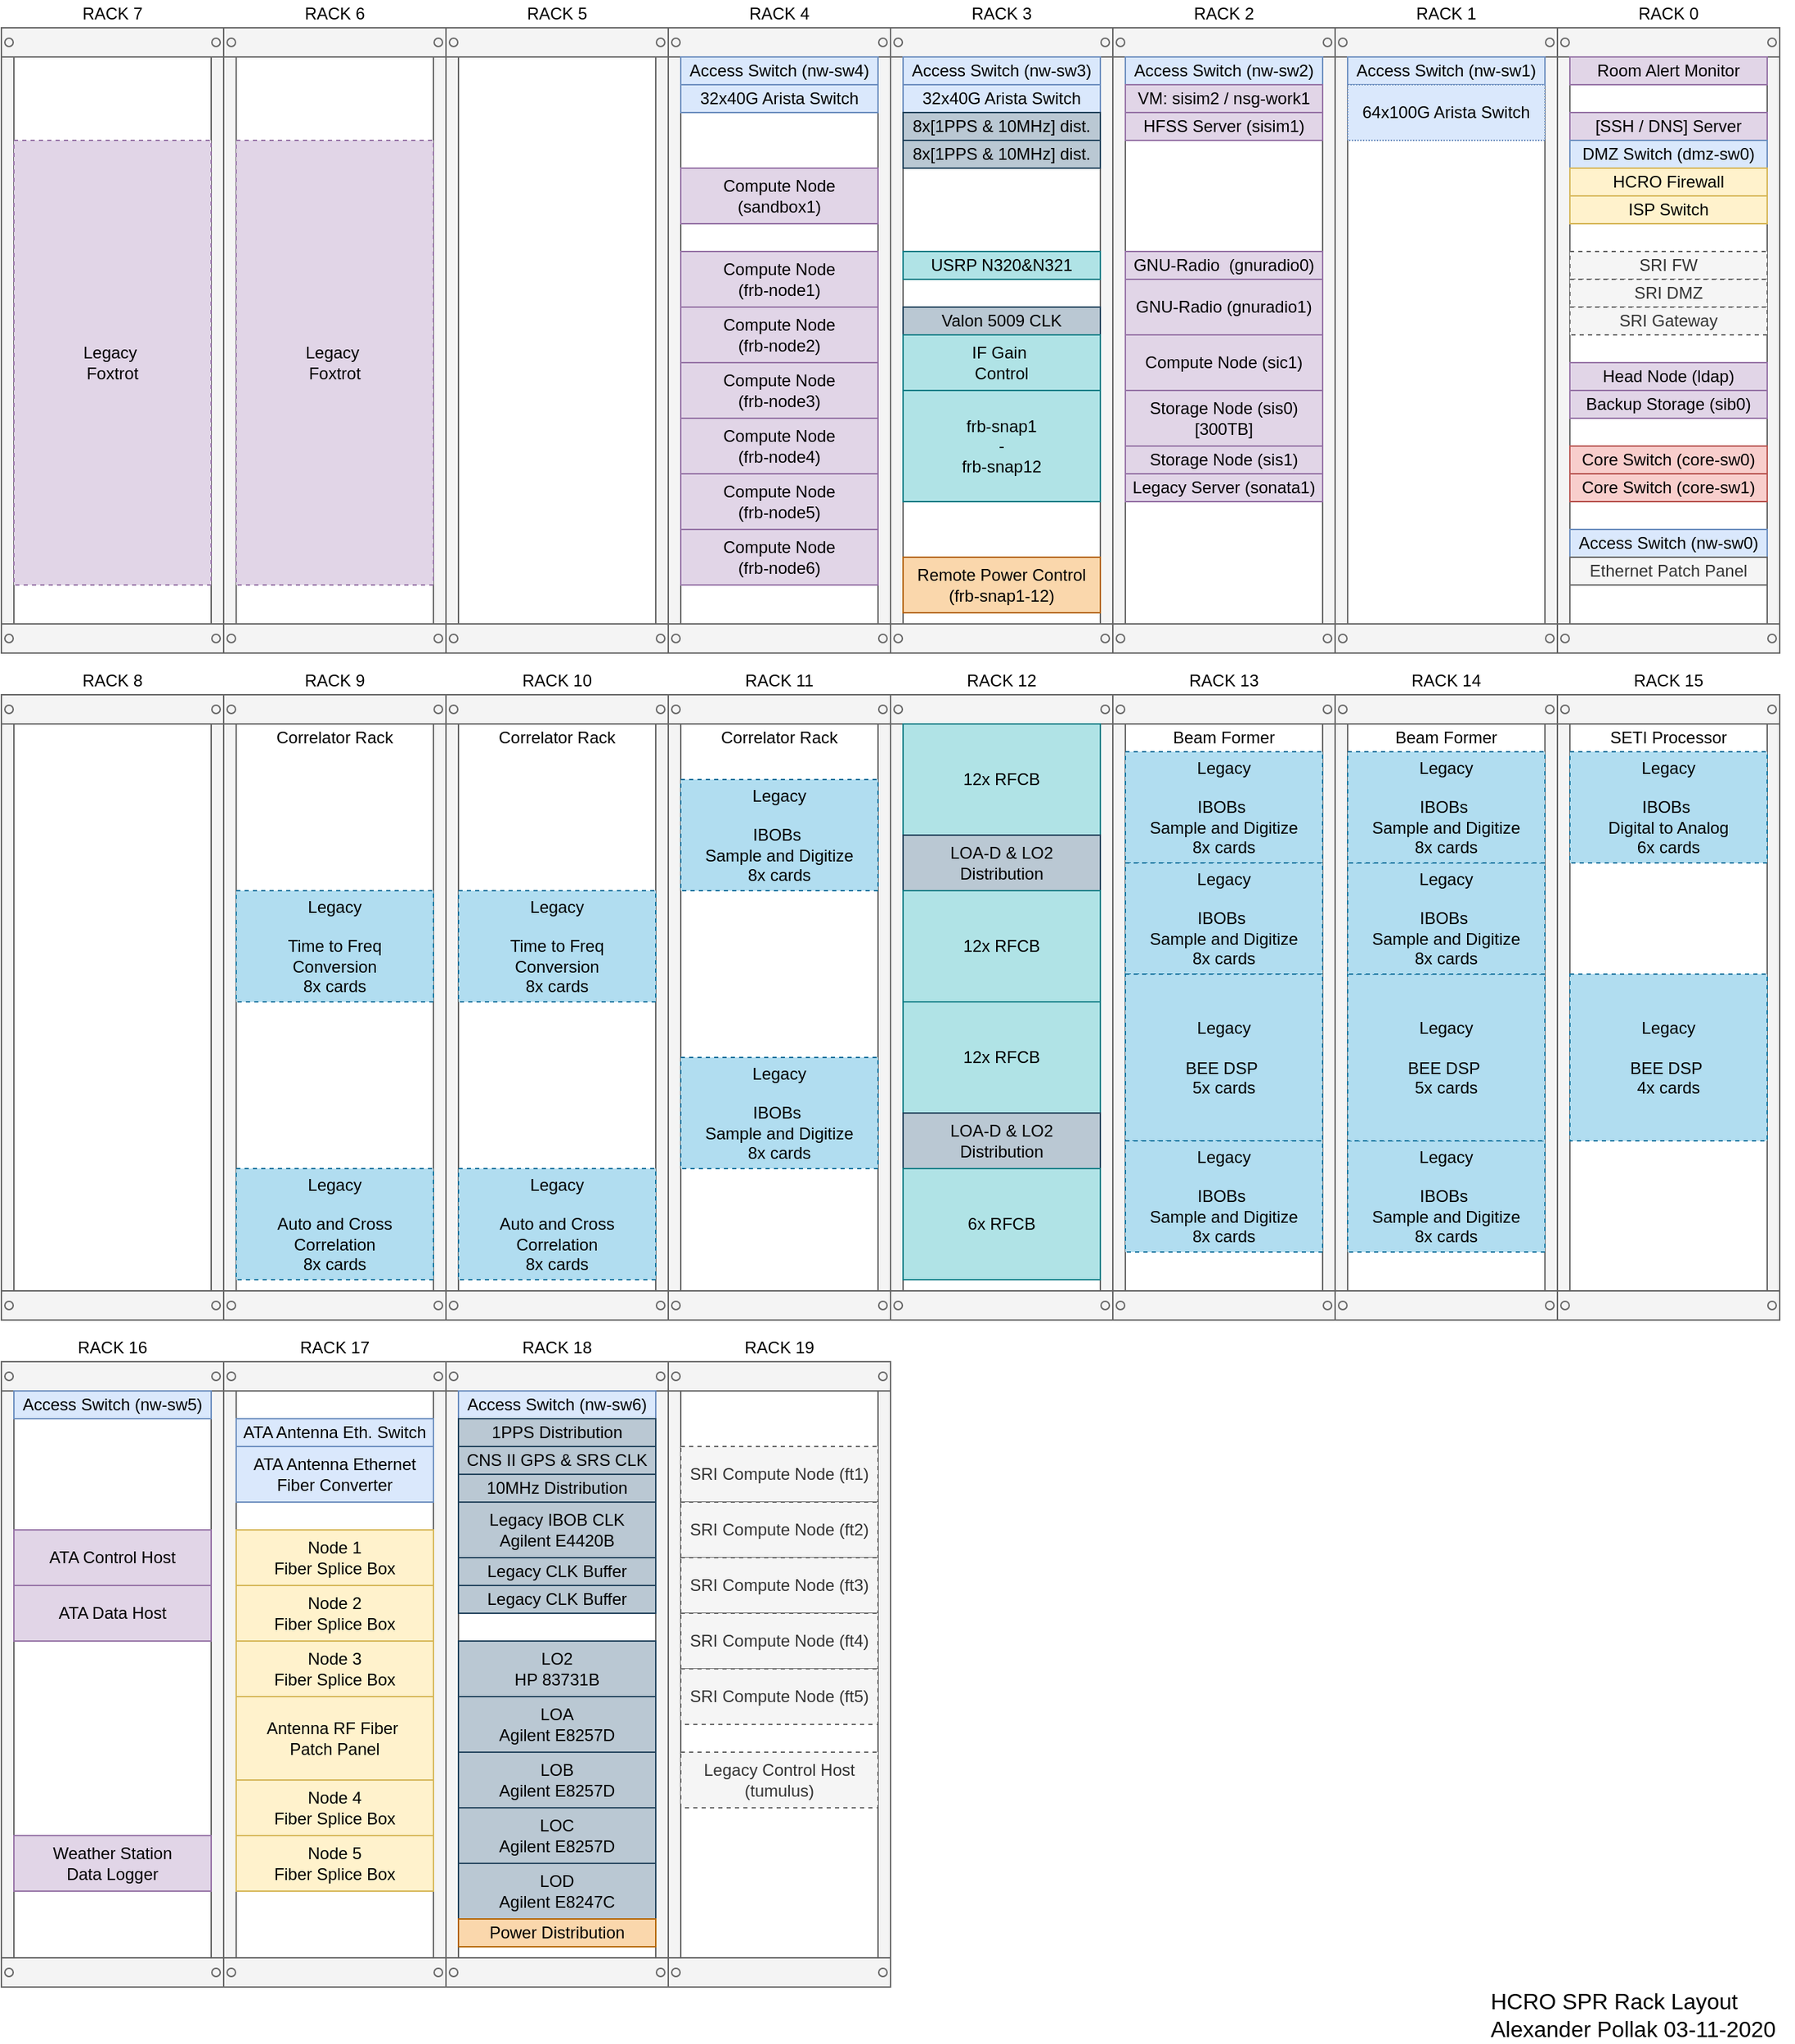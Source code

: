 <mxfile version="13.7.9" type="device"><diagram id="acVlcwg54Op8fTkylgdc" name="Page-1"><mxGraphModel dx="1106" dy="900" grid="1" gridSize="10" guides="1" tooltips="1" connect="1" arrows="1" fold="1" page="1" pageScale="1" pageWidth="1300" pageHeight="1500" math="0" shadow="0"><root><mxCell id="0"/><mxCell id="1" parent="0"/><mxCell id="pl-7MKPq9duxqX2L7ix8-49" value="" style="strokeColor=#666666;html=1;verticalLabelPosition=bottom;labelBackgroundColor=#ffffff;verticalAlign=top;outlineConnect=0;shadow=0;dashed=0;shape=mxgraph.rackGeneral.container;fillColor2=#f4f4f4;container=1;collapsible=0;childLayout=rack;allowGaps=1;marginLeft=9;marginRight=9;marginTop=21;marginBottom=22;textColor=#666666;numDisp=off;align=left;" parent="1" vertex="1"><mxGeometry y="40" width="160" height="450" as="geometry"/></mxCell><mxCell id="Iebf_8mehRevrUUTyz5r-137" value="Legacy&amp;nbsp;&lt;br&gt;Foxtrot" style="rounded=0;whiteSpace=wrap;html=1;fillColor=#e1d5e7;strokeColor=#9673a6;dashed=1;" parent="pl-7MKPq9duxqX2L7ix8-49" vertex="1"><mxGeometry x="9" y="81" width="142" height="320" as="geometry"/></mxCell><mxCell id="pl-7MKPq9duxqX2L7ix8-50" value="" style="strokeColor=#666666;html=1;verticalLabelPosition=bottom;labelBackgroundColor=#ffffff;verticalAlign=top;outlineConnect=0;shadow=0;dashed=0;shape=mxgraph.rackGeneral.container;fillColor2=#f4f4f4;container=1;collapsible=0;childLayout=rack;allowGaps=1;marginLeft=9;marginRight=9;marginTop=21;marginBottom=22;textColor=#666666;numDisp=off;align=left;" parent="1" vertex="1"><mxGeometry x="160" y="40" width="160" height="450" as="geometry"/></mxCell><mxCell id="pl-7MKPq9duxqX2L7ix8-70" value="Legacy&amp;nbsp;&lt;br&gt;Foxtrot" style="rounded=0;whiteSpace=wrap;html=1;fillColor=#e1d5e7;strokeColor=#9673a6;dashed=1;" parent="pl-7MKPq9duxqX2L7ix8-50" vertex="1"><mxGeometry x="9" y="81" width="142" height="320" as="geometry"/></mxCell><mxCell id="pl-7MKPq9duxqX2L7ix8-51" value="" style="strokeColor=#666666;html=1;verticalLabelPosition=bottom;labelBackgroundColor=#ffffff;verticalAlign=top;outlineConnect=0;shadow=0;dashed=0;shape=mxgraph.rackGeneral.container;fillColor2=#f4f4f4;container=1;collapsible=0;childLayout=rack;allowGaps=1;marginLeft=9;marginRight=9;marginTop=21;marginBottom=22;textColor=#666666;numDisp=off;align=left;" parent="1" vertex="1"><mxGeometry x="320" y="40" width="160" height="450" as="geometry"/></mxCell><mxCell id="pl-7MKPq9duxqX2L7ix8-52" value="" style="strokeColor=#666666;html=1;verticalLabelPosition=bottom;labelBackgroundColor=#ffffff;verticalAlign=top;outlineConnect=0;shadow=0;dashed=0;shape=mxgraph.rackGeneral.container;fillColor2=#f4f4f4;container=1;collapsible=0;childLayout=rack;allowGaps=1;marginLeft=9;marginRight=9;marginTop=21;marginBottom=22;textColor=#666666;numDisp=off;align=left;" parent="1" vertex="1"><mxGeometry x="480" y="40" width="160" height="450" as="geometry"/></mxCell><mxCell id="Iebf_8mehRevrUUTyz5r-128" value="Access Switch (nw-sw4)" style="rounded=0;whiteSpace=wrap;html=1;fillColor=#dae8fc;strokeColor=#6c8ebf;" parent="pl-7MKPq9duxqX2L7ix8-52" vertex="1"><mxGeometry x="9" y="21" width="142" height="20" as="geometry"/></mxCell><mxCell id="Iebf_8mehRevrUUTyz5r-132" value="32x40G Arista Switch" style="rounded=0;whiteSpace=wrap;html=1;fillColor=#dae8fc;strokeColor=#6c8ebf;" parent="pl-7MKPq9duxqX2L7ix8-52" vertex="1"><mxGeometry x="9" y="41" width="142" height="20" as="geometry"/></mxCell><mxCell id="pl-7MKPq9duxqX2L7ix8-56" value="Compute Node (sandbox1)" style="rounded=0;whiteSpace=wrap;html=1;fillColor=#e1d5e7;strokeColor=#9673a6;" parent="pl-7MKPq9duxqX2L7ix8-52" vertex="1"><mxGeometry x="9" y="101" width="142" height="40" as="geometry"/></mxCell><mxCell id="pl-7MKPq9duxqX2L7ix8-57" value="Compute Node&lt;br&gt;(frb-node1)" style="rounded=0;whiteSpace=wrap;html=1;fillColor=#e1d5e7;strokeColor=#9673a6;" parent="pl-7MKPq9duxqX2L7ix8-52" vertex="1"><mxGeometry x="9" y="161" width="142" height="40" as="geometry"/></mxCell><mxCell id="pl-7MKPq9duxqX2L7ix8-58" value="Compute Node&lt;br&gt;(frb-node2)" style="rounded=0;whiteSpace=wrap;html=1;fillColor=#e1d5e7;strokeColor=#9673a6;" parent="pl-7MKPq9duxqX2L7ix8-52" vertex="1"><mxGeometry x="9" y="201" width="142" height="40" as="geometry"/></mxCell><mxCell id="pl-7MKPq9duxqX2L7ix8-59" value="Compute Node&lt;br&gt;(frb-node3)" style="rounded=0;whiteSpace=wrap;html=1;fillColor=#e1d5e7;strokeColor=#9673a6;" parent="pl-7MKPq9duxqX2L7ix8-52" vertex="1"><mxGeometry x="9" y="241" width="142" height="40" as="geometry"/></mxCell><mxCell id="pl-7MKPq9duxqX2L7ix8-60" value="Compute Node&lt;br&gt;(frb-node4)" style="rounded=0;whiteSpace=wrap;html=1;fillColor=#e1d5e7;strokeColor=#9673a6;" parent="pl-7MKPq9duxqX2L7ix8-52" vertex="1"><mxGeometry x="9" y="281" width="142" height="40" as="geometry"/></mxCell><mxCell id="pl-7MKPq9duxqX2L7ix8-61" value="Compute Node&lt;br&gt;(frb-node5)" style="rounded=0;whiteSpace=wrap;html=1;fillColor=#e1d5e7;strokeColor=#9673a6;" parent="pl-7MKPq9duxqX2L7ix8-52" vertex="1"><mxGeometry x="9" y="321" width="142" height="40" as="geometry"/></mxCell><mxCell id="pl-7MKPq9duxqX2L7ix8-62" value="Compute Node&lt;br&gt;(frb-node6)" style="rounded=0;whiteSpace=wrap;html=1;fillColor=#e1d5e7;strokeColor=#9673a6;" parent="pl-7MKPq9duxqX2L7ix8-52" vertex="1"><mxGeometry x="9" y="361" width="142" height="40" as="geometry"/></mxCell><mxCell id="Iebf_8mehRevrUUTyz5r-2" value="" style="strokeColor=#666666;html=1;verticalLabelPosition=bottom;labelBackgroundColor=#ffffff;verticalAlign=top;outlineConnect=0;shadow=0;dashed=0;shape=mxgraph.rackGeneral.container;fillColor2=#f4f4f4;container=1;collapsible=0;childLayout=rack;allowGaps=1;marginLeft=9;marginRight=9;marginTop=21;marginBottom=22;textColor=#666666;numDisp=off;align=left;" parent="1" vertex="1"><mxGeometry x="640" y="40" width="160" height="450" as="geometry"/></mxCell><mxCell id="Iebf_8mehRevrUUTyz5r-127" value="Access Switch (nw-sw3)" style="rounded=0;whiteSpace=wrap;html=1;fillColor=#dae8fc;strokeColor=#6c8ebf;" parent="Iebf_8mehRevrUUTyz5r-2" vertex="1"><mxGeometry x="9" y="21" width="142" height="20" as="geometry"/></mxCell><mxCell id="Iebf_8mehRevrUUTyz5r-134" value="32x40G Arista Switch" style="rounded=0;whiteSpace=wrap;html=1;fillColor=#dae8fc;strokeColor=#6c8ebf;" parent="Iebf_8mehRevrUUTyz5r-2" vertex="1"><mxGeometry x="9" y="41" width="142" height="20" as="geometry"/></mxCell><mxCell id="pl-7MKPq9duxqX2L7ix8-67" value="8x[1PPS &amp;amp; 10MHz] dist." style="rounded=0;whiteSpace=wrap;html=1;fillColor=#bac8d3;strokeColor=#23445d;" parent="Iebf_8mehRevrUUTyz5r-2" vertex="1"><mxGeometry x="9" y="61" width="142" height="20" as="geometry"/></mxCell><mxCell id="Iebf_8mehRevrUUTyz5r-135" value="8x[1PPS &amp;amp; 10MHz] dist." style="rounded=0;whiteSpace=wrap;html=1;fillColor=#bac8d3;strokeColor=#23445d;" parent="Iebf_8mehRevrUUTyz5r-2" vertex="1"><mxGeometry x="9" y="81" width="142" height="20" as="geometry"/></mxCell><mxCell id="Iebf_8mehRevrUUTyz5r-136" value="USRP N320&amp;amp;N321" style="rounded=0;whiteSpace=wrap;html=1;fillColor=#b0e3e6;strokeColor=#0e8088;" parent="Iebf_8mehRevrUUTyz5r-2" vertex="1"><mxGeometry x="9" y="161" width="142" height="20" as="geometry"/></mxCell><mxCell id="pl-7MKPq9duxqX2L7ix8-66" value="Valon 5009 CLK" style="rounded=0;whiteSpace=wrap;html=1;fillColor=#bac8d3;strokeColor=#23445d;" parent="Iebf_8mehRevrUUTyz5r-2" vertex="1"><mxGeometry x="9" y="201" width="142" height="20" as="geometry"/></mxCell><mxCell id="pl-7MKPq9duxqX2L7ix8-63" value="IF Gain&amp;nbsp;&lt;br&gt;Control" style="rounded=0;whiteSpace=wrap;html=1;fillColor=#b0e3e6;strokeColor=#0e8088;" parent="Iebf_8mehRevrUUTyz5r-2" vertex="1"><mxGeometry x="9" y="221" width="142" height="40" as="geometry"/></mxCell><mxCell id="pl-7MKPq9duxqX2L7ix8-65" value="frb-snap1&lt;br&gt;-&lt;br&gt;frb-snap12" style="rounded=0;whiteSpace=wrap;html=1;fillColor=#b0e3e6;strokeColor=#0e8088;" parent="Iebf_8mehRevrUUTyz5r-2" vertex="1"><mxGeometry x="9" y="261" width="142" height="80" as="geometry"/></mxCell><mxCell id="pl-7MKPq9duxqX2L7ix8-68" value="Remote Power Control&lt;br&gt;(frb-snap1-12)" style="rounded=0;whiteSpace=wrap;html=1;fillColor=#fad7ac;strokeColor=#b46504;" parent="Iebf_8mehRevrUUTyz5r-2" vertex="1"><mxGeometry x="9" y="381" width="142" height="40" as="geometry"/></mxCell><mxCell id="Iebf_8mehRevrUUTyz5r-6" value="" style="strokeColor=#666666;html=1;verticalLabelPosition=bottom;labelBackgroundColor=#ffffff;verticalAlign=top;outlineConnect=0;shadow=0;dashed=0;shape=mxgraph.rackGeneral.container;fillColor2=#f4f4f4;container=1;collapsible=0;childLayout=rack;allowGaps=1;marginLeft=9;marginRight=9;marginTop=21;marginBottom=22;textColor=#666666;numDisp=off;align=left;" parent="1" vertex="1"><mxGeometry x="800" y="40" width="160" height="450" as="geometry"/></mxCell><mxCell id="Iebf_8mehRevrUUTyz5r-124" value="Access Switch (nw-sw2)" style="rounded=0;whiteSpace=wrap;html=1;fillColor=#dae8fc;strokeColor=#6c8ebf;" parent="Iebf_8mehRevrUUTyz5r-6" vertex="1"><mxGeometry x="9" y="21" width="142" height="20" as="geometry"/></mxCell><mxCell id="Iebf_8mehRevrUUTyz5r-12" value="VM: sisim2 / nsg-work1" style="rounded=0;whiteSpace=wrap;html=1;fillColor=#e1d5e7;strokeColor=#9673a6;" parent="Iebf_8mehRevrUUTyz5r-6" vertex="1"><mxGeometry x="9" y="41" width="142" height="20" as="geometry"/></mxCell><mxCell id="Iebf_8mehRevrUUTyz5r-7" value="HFSS Server (sisim1)" style="rounded=0;whiteSpace=wrap;html=1;fillColor=#e1d5e7;strokeColor=#9673a6;" parent="Iebf_8mehRevrUUTyz5r-6" vertex="1"><mxGeometry x="9" y="61" width="142" height="20" as="geometry"/></mxCell><mxCell id="Iebf_8mehRevrUUTyz5r-9" value="GNU-Radio&amp;nbsp; (gnuradio0)" style="rounded=0;whiteSpace=wrap;html=1;fillColor=#e1d5e7;strokeColor=#9673a6;" parent="Iebf_8mehRevrUUTyz5r-6" vertex="1"><mxGeometry x="9" y="161" width="142" height="20" as="geometry"/></mxCell><mxCell id="Iebf_8mehRevrUUTyz5r-13" value="GNU-Radio (gnuradio1)" style="rounded=0;whiteSpace=wrap;html=1;fillColor=#e1d5e7;strokeColor=#9673a6;" parent="Iebf_8mehRevrUUTyz5r-6" vertex="1"><mxGeometry x="9" y="181" width="142" height="40" as="geometry"/></mxCell><mxCell id="Iebf_8mehRevrUUTyz5r-8" value="Compute Node (sic1)" style="rounded=0;whiteSpace=wrap;html=1;fillColor=#e1d5e7;strokeColor=#9673a6;" parent="Iebf_8mehRevrUUTyz5r-6" vertex="1"><mxGeometry x="9" y="221" width="142" height="40" as="geometry"/></mxCell><mxCell id="Iebf_8mehRevrUUTyz5r-129" value="Storage Node (sis0)&lt;br&gt;[300TB]" style="rounded=0;whiteSpace=wrap;html=1;fillColor=#e1d5e7;strokeColor=#9673a6;" parent="Iebf_8mehRevrUUTyz5r-6" vertex="1"><mxGeometry x="9" y="261" width="142" height="40" as="geometry"/></mxCell><mxCell id="Iebf_8mehRevrUUTyz5r-130" value="Storage Node (sis1)" style="rounded=0;whiteSpace=wrap;html=1;fillColor=#e1d5e7;strokeColor=#9673a6;" parent="Iebf_8mehRevrUUTyz5r-6" vertex="1"><mxGeometry x="9" y="301" width="142" height="20" as="geometry"/></mxCell><mxCell id="Iebf_8mehRevrUUTyz5r-131" value="Legacy Server (sonata1)" style="rounded=0;whiteSpace=wrap;html=1;fillColor=#e1d5e7;strokeColor=#9673a6;" parent="Iebf_8mehRevrUUTyz5r-6" vertex="1"><mxGeometry x="9" y="321" width="142" height="20" as="geometry"/></mxCell><mxCell id="Iebf_8mehRevrUUTyz5r-10" value="" style="strokeColor=#666666;html=1;verticalLabelPosition=bottom;labelBackgroundColor=#ffffff;verticalAlign=top;outlineConnect=0;shadow=0;dashed=0;shape=mxgraph.rackGeneral.container;fillColor2=#f4f4f4;container=1;collapsible=0;childLayout=rack;allowGaps=1;marginLeft=9;marginRight=9;marginTop=21;marginBottom=22;textColor=#666666;numDisp=off;align=left;" parent="1" vertex="1"><mxGeometry x="960" y="40" width="160" height="450" as="geometry"/></mxCell><mxCell id="Iebf_8mehRevrUUTyz5r-11" value="Access Switch (nw-sw1)" style="rounded=0;whiteSpace=wrap;html=1;fillColor=#dae8fc;strokeColor=#6c8ebf;" parent="Iebf_8mehRevrUUTyz5r-10" vertex="1"><mxGeometry x="9" y="21" width="142" height="20" as="geometry"/></mxCell><mxCell id="Iebf_8mehRevrUUTyz5r-125" value="64x100G Arista Switch" style="rounded=0;whiteSpace=wrap;html=1;fillColor=#dae8fc;strokeColor=#6c8ebf;dashed=1;dashPattern=1 1;" parent="Iebf_8mehRevrUUTyz5r-10" vertex="1"><mxGeometry x="9" y="41" width="142" height="40" as="geometry"/></mxCell><mxCell id="Iebf_8mehRevrUUTyz5r-52" value="" style="strokeColor=#666666;html=1;verticalLabelPosition=bottom;labelBackgroundColor=#ffffff;verticalAlign=top;outlineConnect=0;shadow=0;dashed=0;shape=mxgraph.rackGeneral.container;fillColor2=#f4f4f4;container=1;collapsible=0;childLayout=rack;allowGaps=1;marginLeft=9;marginRight=9;marginTop=21;marginBottom=22;textColor=#666666;numDisp=off;align=left;" parent="1" vertex="1"><mxGeometry y="520" width="160" height="450" as="geometry"/></mxCell><mxCell id="Iebf_8mehRevrUUTyz5r-60" value="" style="strokeColor=#666666;html=1;verticalLabelPosition=bottom;labelBackgroundColor=#ffffff;verticalAlign=top;outlineConnect=0;shadow=0;dashed=0;shape=mxgraph.rackGeneral.container;fillColor2=#f4f4f4;container=1;collapsible=0;childLayout=rack;allowGaps=1;marginLeft=9;marginRight=9;marginTop=21;marginBottom=22;textColor=#666666;numDisp=off;align=left;" parent="1" vertex="1"><mxGeometry x="160" y="520" width="160" height="450" as="geometry"/></mxCell><mxCell id="Iebf_8mehRevrUUTyz5r-155" value="Correlator Rack" style="text;html=1;strokeColor=none;fillColor=none;align=center;verticalAlign=middle;whiteSpace=wrap;rounded=0;" parent="Iebf_8mehRevrUUTyz5r-60" vertex="1"><mxGeometry x="9" y="21" width="142" height="20" as="geometry"/></mxCell><mxCell id="Iebf_8mehRevrUUTyz5r-150" value="Legacy&lt;br&gt;&lt;br&gt;Time to Freq&lt;br&gt;Conversion&lt;br&gt;8x cards" style="rounded=0;whiteSpace=wrap;html=1;strokeColor=#10739e;dashed=1;fillColor=#b1ddf0;" parent="Iebf_8mehRevrUUTyz5r-60" vertex="1"><mxGeometry x="9" y="141" width="142" height="80" as="geometry"/></mxCell><mxCell id="Iebf_8mehRevrUUTyz5r-151" value="Legacy&lt;br&gt;&lt;br&gt;Auto and Cross&lt;br&gt;Correlation&lt;br&gt;8x cards" style="rounded=0;whiteSpace=wrap;html=1;strokeColor=#10739e;dashed=1;fillColor=#b1ddf0;" parent="Iebf_8mehRevrUUTyz5r-60" vertex="1"><mxGeometry x="9" y="341" width="142" height="80" as="geometry"/></mxCell><mxCell id="Iebf_8mehRevrUUTyz5r-66" value="" style="strokeColor=#666666;html=1;verticalLabelPosition=bottom;labelBackgroundColor=#ffffff;verticalAlign=top;outlineConnect=0;shadow=0;dashed=0;shape=mxgraph.rackGeneral.container;fillColor2=#f4f4f4;container=1;collapsible=0;childLayout=rack;allowGaps=1;marginLeft=9;marginRight=9;marginTop=21;marginBottom=22;textColor=#666666;numDisp=off;align=left;" parent="1" vertex="1"><mxGeometry x="320" y="520" width="160" height="450" as="geometry"/></mxCell><mxCell id="Iebf_8mehRevrUUTyz5r-154" value="Correlator Rack" style="text;html=1;strokeColor=none;fillColor=none;align=center;verticalAlign=middle;whiteSpace=wrap;rounded=0;" parent="Iebf_8mehRevrUUTyz5r-66" vertex="1"><mxGeometry x="9" y="21" width="142" height="20" as="geometry"/></mxCell><mxCell id="Iebf_8mehRevrUUTyz5r-148" value="Legacy&lt;br&gt;&lt;br&gt;Time to Freq&lt;br&gt;Conversion&lt;br&gt;8x cards" style="rounded=0;whiteSpace=wrap;html=1;strokeColor=#10739e;dashed=1;fillColor=#b1ddf0;" parent="Iebf_8mehRevrUUTyz5r-66" vertex="1"><mxGeometry x="9" y="141" width="142" height="80" as="geometry"/></mxCell><mxCell id="Iebf_8mehRevrUUTyz5r-149" value="Legacy&lt;br&gt;&lt;br&gt;Auto and Cross&lt;br&gt;Correlation&lt;br&gt;8x cards" style="rounded=0;whiteSpace=wrap;html=1;strokeColor=#10739e;dashed=1;fillColor=#b1ddf0;" parent="Iebf_8mehRevrUUTyz5r-66" vertex="1"><mxGeometry x="9" y="341" width="142" height="80" as="geometry"/></mxCell><mxCell id="Iebf_8mehRevrUUTyz5r-72" value="" style="strokeColor=#666666;html=1;verticalLabelPosition=bottom;labelBackgroundColor=#ffffff;verticalAlign=top;outlineConnect=0;shadow=0;dashed=0;shape=mxgraph.rackGeneral.container;fillColor2=#f4f4f4;container=1;collapsible=0;childLayout=rack;allowGaps=1;marginLeft=9;marginRight=9;marginTop=21;marginBottom=22;textColor=#666666;numDisp=off;align=left;" parent="1" vertex="1"><mxGeometry x="480" y="520" width="160" height="450" as="geometry"/></mxCell><mxCell id="Iebf_8mehRevrUUTyz5r-153" value="Correlator Rack" style="text;html=1;strokeColor=none;fillColor=none;align=center;verticalAlign=middle;whiteSpace=wrap;rounded=0;" parent="Iebf_8mehRevrUUTyz5r-72" vertex="1"><mxGeometry x="9" y="21" width="142" height="20" as="geometry"/></mxCell><mxCell id="Iebf_8mehRevrUUTyz5r-146" value="Legacy&lt;br&gt;&lt;br&gt;IBOBs&amp;nbsp;&lt;br&gt;Sample and Digitize&lt;br&gt;8x cards" style="rounded=0;whiteSpace=wrap;html=1;strokeColor=#10739e;dashed=1;fillColor=#b1ddf0;" parent="Iebf_8mehRevrUUTyz5r-72" vertex="1"><mxGeometry x="9" y="61" width="142" height="80" as="geometry"/></mxCell><mxCell id="Iebf_8mehRevrUUTyz5r-147" value="Legacy&lt;br&gt;&lt;br&gt;IBOBs&amp;nbsp;&lt;br&gt;Sample and Digitize&lt;br&gt;8x cards" style="rounded=0;whiteSpace=wrap;html=1;strokeColor=#10739e;dashed=1;fillColor=#b1ddf0;" parent="Iebf_8mehRevrUUTyz5r-72" vertex="1"><mxGeometry x="9" y="261" width="142" height="80" as="geometry"/></mxCell><mxCell id="Iebf_8mehRevrUUTyz5r-76" value="" style="strokeColor=#666666;html=1;verticalLabelPosition=bottom;labelBackgroundColor=#ffffff;verticalAlign=top;outlineConnect=0;shadow=0;dashed=0;shape=mxgraph.rackGeneral.container;fillColor2=#f4f4f4;container=1;collapsible=0;childLayout=rack;allowGaps=1;marginLeft=9;marginRight=9;marginTop=21;marginBottom=22;textColor=#666666;numDisp=off;align=left;" parent="1" vertex="1"><mxGeometry x="640" y="520" width="160" height="450" as="geometry"/></mxCell><mxCell id="Iebf_8mehRevrUUTyz5r-138" value="12x RFCB" style="rounded=0;whiteSpace=wrap;html=1;fillColor=#b0e3e6;strokeColor=#0e8088;" parent="Iebf_8mehRevrUUTyz5r-76" vertex="1"><mxGeometry x="9" y="21" width="142" height="80" as="geometry"/></mxCell><mxCell id="Iebf_8mehRevrUUTyz5r-142" value="LOA-D &amp;amp; LO2&lt;br&gt;Distribution" style="rounded=0;whiteSpace=wrap;html=1;fillColor=#bac8d3;strokeColor=#23445d;" parent="Iebf_8mehRevrUUTyz5r-76" vertex="1"><mxGeometry x="9" y="101" width="142" height="40" as="geometry"/></mxCell><mxCell id="Iebf_8mehRevrUUTyz5r-140" value="12x RFCB" style="rounded=0;whiteSpace=wrap;html=1;fillColor=#b0e3e6;strokeColor=#0e8088;" parent="Iebf_8mehRevrUUTyz5r-76" vertex="1"><mxGeometry x="9" y="141" width="142" height="80" as="geometry"/></mxCell><mxCell id="Iebf_8mehRevrUUTyz5r-141" value="12x RFCB" style="rounded=0;whiteSpace=wrap;html=1;fillColor=#b0e3e6;strokeColor=#0e8088;" parent="Iebf_8mehRevrUUTyz5r-76" vertex="1"><mxGeometry x="9" y="221" width="142" height="80" as="geometry"/></mxCell><mxCell id="Iebf_8mehRevrUUTyz5r-144" value="LOA-D &amp;amp; LO2&lt;br&gt;Distribution" style="rounded=0;whiteSpace=wrap;html=1;fillColor=#bac8d3;strokeColor=#23445d;" parent="Iebf_8mehRevrUUTyz5r-76" vertex="1"><mxGeometry x="9" y="301" width="142" height="40" as="geometry"/></mxCell><mxCell id="Iebf_8mehRevrUUTyz5r-143" value="6x RFCB" style="rounded=0;whiteSpace=wrap;html=1;fillColor=#b0e3e6;strokeColor=#0e8088;" parent="Iebf_8mehRevrUUTyz5r-76" vertex="1"><mxGeometry x="9" y="341" width="142" height="80" as="geometry"/></mxCell><mxCell id="Iebf_8mehRevrUUTyz5r-80" value="" style="strokeColor=#666666;html=1;verticalLabelPosition=bottom;labelBackgroundColor=#ffffff;verticalAlign=top;outlineConnect=0;shadow=0;dashed=0;shape=mxgraph.rackGeneral.container;fillColor2=#f4f4f4;container=1;collapsible=0;childLayout=rack;allowGaps=1;marginLeft=9;marginRight=9;marginTop=21;marginBottom=22;textColor=#666666;numDisp=off;align=left;" parent="1" vertex="1"><mxGeometry x="800" y="520" width="160" height="450" as="geometry"/></mxCell><mxCell id="Iebf_8mehRevrUUTyz5r-156" value="Beam Former" style="text;html=1;strokeColor=none;fillColor=none;align=center;verticalAlign=middle;whiteSpace=wrap;rounded=0;" parent="Iebf_8mehRevrUUTyz5r-80" vertex="1"><mxGeometry x="9" y="21" width="142" height="20" as="geometry"/></mxCell><mxCell id="Iebf_8mehRevrUUTyz5r-157" value="Legacy&lt;br&gt;&lt;br&gt;IBOBs&amp;nbsp;&lt;br&gt;Sample and Digitize&lt;br&gt;8x cards" style="rounded=0;whiteSpace=wrap;html=1;strokeColor=#10739e;dashed=1;fillColor=#b1ddf0;" parent="Iebf_8mehRevrUUTyz5r-80" vertex="1"><mxGeometry x="9" y="41" width="142" height="80" as="geometry"/></mxCell><mxCell id="Iebf_8mehRevrUUTyz5r-158" value="Legacy&lt;br&gt;&lt;br&gt;IBOBs&amp;nbsp;&lt;br&gt;Sample and Digitize&lt;br&gt;8x cards" style="rounded=0;whiteSpace=wrap;html=1;strokeColor=#10739e;dashed=1;fillColor=#b1ddf0;" parent="Iebf_8mehRevrUUTyz5r-80" vertex="1"><mxGeometry x="9" y="121" width="142" height="80" as="geometry"/></mxCell><mxCell id="Iebf_8mehRevrUUTyz5r-159" value="Legacy&lt;br&gt;&lt;br&gt;BEE DSP&amp;nbsp;&lt;br&gt;5x cards" style="rounded=0;whiteSpace=wrap;html=1;strokeColor=#10739e;dashed=1;fillColor=#b1ddf0;" parent="Iebf_8mehRevrUUTyz5r-80" vertex="1"><mxGeometry x="9" y="201" width="142" height="120" as="geometry"/></mxCell><mxCell id="Iebf_8mehRevrUUTyz5r-160" value="Legacy&lt;br&gt;&lt;br&gt;IBOBs&amp;nbsp;&lt;br&gt;Sample and Digitize&lt;br&gt;8x cards" style="rounded=0;whiteSpace=wrap;html=1;strokeColor=#10739e;dashed=1;fillColor=#b1ddf0;" parent="Iebf_8mehRevrUUTyz5r-80" vertex="1"><mxGeometry x="9" y="321" width="142" height="80" as="geometry"/></mxCell><mxCell id="Iebf_8mehRevrUUTyz5r-84" value="" style="strokeColor=#666666;html=1;verticalLabelPosition=bottom;labelBackgroundColor=#ffffff;verticalAlign=top;outlineConnect=0;shadow=0;dashed=0;shape=mxgraph.rackGeneral.container;fillColor2=#f4f4f4;container=1;collapsible=0;childLayout=rack;allowGaps=1;marginLeft=9;marginRight=9;marginTop=21;marginBottom=22;textColor=#666666;numDisp=off;align=left;" parent="1" vertex="1"><mxGeometry x="960" y="520" width="160" height="450" as="geometry"/></mxCell><mxCell id="Iebf_8mehRevrUUTyz5r-165" value="Beam Former" style="text;html=1;strokeColor=none;fillColor=none;align=center;verticalAlign=middle;whiteSpace=wrap;rounded=0;" parent="Iebf_8mehRevrUUTyz5r-84" vertex="1"><mxGeometry x="9" y="21" width="142" height="20" as="geometry"/></mxCell><mxCell id="Iebf_8mehRevrUUTyz5r-164" value="Legacy&lt;br&gt;&lt;br&gt;IBOBs&amp;nbsp;&lt;br&gt;Sample and Digitize&lt;br&gt;8x cards" style="rounded=0;whiteSpace=wrap;html=1;strokeColor=#10739e;dashed=1;fillColor=#b1ddf0;" parent="Iebf_8mehRevrUUTyz5r-84" vertex="1"><mxGeometry x="9" y="321" width="142" height="80" as="geometry"/></mxCell><mxCell id="Iebf_8mehRevrUUTyz5r-163" value="Legacy&lt;br&gt;&lt;br&gt;BEE DSP&amp;nbsp;&lt;br&gt;5x cards" style="rounded=0;whiteSpace=wrap;html=1;strokeColor=#10739e;dashed=1;fillColor=#b1ddf0;" parent="Iebf_8mehRevrUUTyz5r-84" vertex="1"><mxGeometry x="9" y="201" width="142" height="120" as="geometry"/></mxCell><mxCell id="Iebf_8mehRevrUUTyz5r-162" value="Legacy&lt;br&gt;&lt;br&gt;IBOBs&amp;nbsp;&lt;br&gt;Sample and Digitize&lt;br&gt;8x cards" style="rounded=0;whiteSpace=wrap;html=1;strokeColor=#10739e;dashed=1;fillColor=#b1ddf0;" parent="Iebf_8mehRevrUUTyz5r-84" vertex="1"><mxGeometry x="9" y="121" width="142" height="80" as="geometry"/></mxCell><mxCell id="Iebf_8mehRevrUUTyz5r-161" value="Legacy&lt;br&gt;&lt;br&gt;IBOBs&amp;nbsp;&lt;br&gt;Sample and Digitize&lt;br&gt;8x cards" style="rounded=0;whiteSpace=wrap;html=1;strokeColor=#10739e;dashed=1;fillColor=#b1ddf0;" parent="Iebf_8mehRevrUUTyz5r-84" vertex="1"><mxGeometry x="9" y="41" width="142" height="80" as="geometry"/></mxCell><mxCell id="Iebf_8mehRevrUUTyz5r-88" value="" style="strokeColor=#666666;html=1;verticalLabelPosition=bottom;labelBackgroundColor=#ffffff;verticalAlign=top;outlineConnect=0;shadow=0;dashed=0;shape=mxgraph.rackGeneral.container;fillColor2=#f4f4f4;container=1;collapsible=0;childLayout=rack;allowGaps=1;marginLeft=9;marginRight=9;marginTop=21;marginBottom=22;textColor=#666666;numDisp=off;align=left;" parent="1" vertex="1"><mxGeometry x="1120" y="520" width="160" height="450" as="geometry"/></mxCell><mxCell id="Iebf_8mehRevrUUTyz5r-166" value="SETI Processor" style="text;html=1;strokeColor=none;fillColor=none;align=center;verticalAlign=middle;whiteSpace=wrap;rounded=0;" parent="Iebf_8mehRevrUUTyz5r-88" vertex="1"><mxGeometry x="9" y="21" width="142" height="20" as="geometry"/></mxCell><mxCell id="Iebf_8mehRevrUUTyz5r-167" value="Legacy&lt;br&gt;&lt;br&gt;IBOBs&amp;nbsp;&lt;br&gt;Digital to Analog&lt;br&gt;6x cards" style="rounded=0;whiteSpace=wrap;html=1;strokeColor=#10739e;dashed=1;fillColor=#b1ddf0;" parent="Iebf_8mehRevrUUTyz5r-88" vertex="1"><mxGeometry x="9" y="41" width="142" height="80" as="geometry"/></mxCell><mxCell id="Iebf_8mehRevrUUTyz5r-168" value="Legacy&lt;br&gt;&lt;br&gt;BEE DSP&amp;nbsp;&lt;br&gt;4x cards" style="rounded=0;whiteSpace=wrap;html=1;strokeColor=#10739e;dashed=1;fillColor=#b1ddf0;" parent="Iebf_8mehRevrUUTyz5r-88" vertex="1"><mxGeometry x="9" y="201" width="142" height="120" as="geometry"/></mxCell><mxCell id="pl-7MKPq9duxqX2L7ix8-53" value="" style="strokeColor=#666666;html=1;verticalLabelPosition=bottom;labelBackgroundColor=#ffffff;verticalAlign=top;outlineConnect=0;shadow=0;dashed=0;shape=mxgraph.rackGeneral.container;fillColor2=#f4f4f4;container=1;collapsible=0;childLayout=rack;allowGaps=1;marginLeft=9;marginRight=9;marginTop=21;marginBottom=22;textColor=#666666;numDisp=off;align=left;" parent="1" vertex="1"><mxGeometry x="1120" y="40" width="160" height="450" as="geometry"/></mxCell><mxCell id="Iebf_8mehRevrUUTyz5r-126" value="Room Alert Monitor" style="rounded=0;whiteSpace=wrap;html=1;fillColor=#e1d5e7;strokeColor=#9673a6;" parent="pl-7MKPq9duxqX2L7ix8-53" vertex="1"><mxGeometry x="9" y="21" width="142" height="20" as="geometry"/></mxCell><mxCell id="pl-7MKPq9duxqX2L7ix8-77" value="[SSH / DNS] Server" style="rounded=0;whiteSpace=wrap;html=1;fillColor=#e1d5e7;strokeColor=#9673a6;" parent="pl-7MKPq9duxqX2L7ix8-53" vertex="1"><mxGeometry x="9" y="61" width="142" height="20" as="geometry"/></mxCell><mxCell id="Iebf_8mehRevrUUTyz5r-123" value="DMZ Switch (dmz-sw0)" style="rounded=0;whiteSpace=wrap;html=1;fillColor=#dae8fc;strokeColor=#6c8ebf;" parent="pl-7MKPq9duxqX2L7ix8-53" vertex="1"><mxGeometry x="9" y="81" width="142" height="20" as="geometry"/></mxCell><mxCell id="pl-7MKPq9duxqX2L7ix8-78" value="HCRO Firewall" style="rounded=0;whiteSpace=wrap;html=1;fillColor=#fff2cc;strokeColor=#d6b656;" parent="pl-7MKPq9duxqX2L7ix8-53" vertex="1"><mxGeometry x="9" y="101" width="142" height="20" as="geometry"/></mxCell><mxCell id="pl-7MKPq9duxqX2L7ix8-85" value="ISP Switch" style="rounded=0;whiteSpace=wrap;html=1;fillColor=#fff2cc;strokeColor=#d6b656;" parent="pl-7MKPq9duxqX2L7ix8-53" vertex="1"><mxGeometry x="9" y="121" width="142" height="20" as="geometry"/></mxCell><mxCell id="pl-7MKPq9duxqX2L7ix8-86" value="SRI FW" style="rounded=0;whiteSpace=wrap;html=1;fillColor=#f5f5f5;strokeColor=#666666;dashed=1;fontColor=#333333;" parent="pl-7MKPq9duxqX2L7ix8-53" vertex="1"><mxGeometry x="9" y="161" width="142" height="20" as="geometry"/></mxCell><mxCell id="pl-7MKPq9duxqX2L7ix8-87" value="SRI DMZ" style="rounded=0;whiteSpace=wrap;html=1;fillColor=#f5f5f5;strokeColor=#666666;fontColor=#333333;dashed=1;" parent="pl-7MKPq9duxqX2L7ix8-53" vertex="1"><mxGeometry x="9" y="181" width="142" height="20" as="geometry"/></mxCell><mxCell id="pl-7MKPq9duxqX2L7ix8-88" value="SRI Gateway" style="rounded=0;whiteSpace=wrap;html=1;fillColor=#f5f5f5;strokeColor=#666666;fontColor=#333333;dashed=1;" parent="pl-7MKPq9duxqX2L7ix8-53" vertex="1"><mxGeometry x="9" y="201" width="142" height="20" as="geometry"/></mxCell><mxCell id="Iebf_8mehRevrUUTyz5r-121" value="Head Node (ldap)" style="rounded=0;whiteSpace=wrap;html=1;fillColor=#e1d5e7;strokeColor=#9673a6;" parent="pl-7MKPq9duxqX2L7ix8-53" vertex="1"><mxGeometry x="9" y="241" width="142" height="20" as="geometry"/></mxCell><mxCell id="Iebf_8mehRevrUUTyz5r-120" value="Backup Storage (sib0)" style="rounded=0;whiteSpace=wrap;html=1;fillColor=#e1d5e7;strokeColor=#9673a6;" parent="pl-7MKPq9duxqX2L7ix8-53" vertex="1"><mxGeometry x="9" y="261" width="142" height="20" as="geometry"/></mxCell><mxCell id="Iebf_8mehRevrUUTyz5r-119" value="Core Switch (core-sw0)" style="rounded=0;whiteSpace=wrap;html=1;fillColor=#f8cecc;strokeColor=#b85450;" parent="pl-7MKPq9duxqX2L7ix8-53" vertex="1"><mxGeometry x="9" y="301" width="142" height="20" as="geometry"/></mxCell><mxCell id="Iebf_8mehRevrUUTyz5r-118" value="Core Switch (core-sw1)" style="rounded=0;whiteSpace=wrap;html=1;fillColor=#f8cecc;strokeColor=#b85450;" parent="pl-7MKPq9duxqX2L7ix8-53" vertex="1"><mxGeometry x="9" y="321" width="142" height="20" as="geometry"/></mxCell><mxCell id="Iebf_8mehRevrUUTyz5r-117" value="Access Switch (nw-sw0)" style="rounded=0;whiteSpace=wrap;html=1;fillColor=#dae8fc;strokeColor=#6c8ebf;" parent="pl-7MKPq9duxqX2L7ix8-53" vertex="1"><mxGeometry x="9" y="361" width="142" height="20" as="geometry"/></mxCell><mxCell id="Iebf_8mehRevrUUTyz5r-116" value="Ethernet Patch Panel" style="rounded=0;whiteSpace=wrap;html=1;fillColor=#f5f5f5;strokeColor=#666666;fontColor=#333333;" parent="pl-7MKPq9duxqX2L7ix8-53" vertex="1"><mxGeometry x="9" y="381" width="142" height="20" as="geometry"/></mxCell><mxCell id="Iebf_8mehRevrUUTyz5r-29" value="" style="strokeColor=#666666;html=1;verticalLabelPosition=bottom;labelBackgroundColor=#ffffff;verticalAlign=top;outlineConnect=0;shadow=0;dashed=0;shape=mxgraph.rackGeneral.container;fillColor2=#f4f4f4;container=1;collapsible=0;childLayout=rack;allowGaps=1;marginLeft=9;marginRight=9;marginTop=21;marginBottom=22;textColor=#666666;numDisp=off;align=left;" parent="1" vertex="1"><mxGeometry y="1000" width="160" height="450" as="geometry"/></mxCell><mxCell id="Iebf_8mehRevrUUTyz5r-196" value="Access Switch (nw-sw5)" style="rounded=0;whiteSpace=wrap;html=1;fillColor=#dae8fc;strokeColor=#6c8ebf;" parent="Iebf_8mehRevrUUTyz5r-29" vertex="1"><mxGeometry x="9" y="21" width="142" height="20" as="geometry"/></mxCell><mxCell id="Iebf_8mehRevrUUTyz5r-30" value="ATA Control Host" style="rounded=0;whiteSpace=wrap;html=1;fillColor=#e1d5e7;strokeColor=#9673a6;" parent="Iebf_8mehRevrUUTyz5r-29" vertex="1"><mxGeometry x="9" y="121" width="142" height="40" as="geometry"/></mxCell><mxCell id="Iebf_8mehRevrUUTyz5r-198" value="ATA Data Host" style="rounded=0;whiteSpace=wrap;html=1;fillColor=#e1d5e7;strokeColor=#9673a6;" parent="Iebf_8mehRevrUUTyz5r-29" vertex="1"><mxGeometry x="9" y="161" width="142" height="40" as="geometry"/></mxCell><mxCell id="QXBMGKA305NpSM_t9oDH-1" value="Weather Station&lt;br&gt;Data Logger" style="rounded=0;whiteSpace=wrap;html=1;fillColor=#e1d5e7;strokeColor=#9673a6;" vertex="1" parent="Iebf_8mehRevrUUTyz5r-29"><mxGeometry x="9" y="341" width="142" height="40" as="geometry"/></mxCell><mxCell id="Iebf_8mehRevrUUTyz5r-25" value="" style="strokeColor=#666666;html=1;verticalLabelPosition=bottom;labelBackgroundColor=#ffffff;verticalAlign=top;outlineConnect=0;shadow=0;dashed=0;shape=mxgraph.rackGeneral.container;fillColor2=#f4f4f4;container=1;collapsible=0;childLayout=rack;allowGaps=1;marginLeft=9;marginRight=9;marginTop=21;marginBottom=22;textColor=#666666;numDisp=off;align=left;" parent="1" vertex="1"><mxGeometry x="160" y="1000" width="160" height="450" as="geometry"/></mxCell><mxCell id="Iebf_8mehRevrUUTyz5r-199" value="ATA Antenna Eth. Switch" style="rounded=0;whiteSpace=wrap;html=1;fillColor=#dae8fc;strokeColor=#6c8ebf;" parent="Iebf_8mehRevrUUTyz5r-25" vertex="1"><mxGeometry x="9" y="41" width="142" height="20" as="geometry"/></mxCell><mxCell id="Iebf_8mehRevrUUTyz5r-200" value="ATA Antenna Ethernet Fiber Converter" style="rounded=0;whiteSpace=wrap;html=1;fillColor=#dae8fc;strokeColor=#6c8ebf;" parent="Iebf_8mehRevrUUTyz5r-25" vertex="1"><mxGeometry x="9" y="61" width="142" height="40" as="geometry"/></mxCell><mxCell id="Iebf_8mehRevrUUTyz5r-188" value="Node 1&lt;br&gt;Fiber Splice Box" style="rounded=0;whiteSpace=wrap;html=1;fillColor=#fff2cc;strokeColor=#d6b656;" parent="Iebf_8mehRevrUUTyz5r-25" vertex="1"><mxGeometry x="9" y="121" width="142" height="40" as="geometry"/></mxCell><mxCell id="Iebf_8mehRevrUUTyz5r-191" value="Node 2&lt;br&gt;Fiber Splice Box" style="rounded=0;whiteSpace=wrap;html=1;fillColor=#fff2cc;strokeColor=#d6b656;" parent="Iebf_8mehRevrUUTyz5r-25" vertex="1"><mxGeometry x="9" y="161" width="142" height="40" as="geometry"/></mxCell><mxCell id="Iebf_8mehRevrUUTyz5r-192" value="Node 3&lt;br&gt;Fiber Splice Box" style="rounded=0;whiteSpace=wrap;html=1;fillColor=#fff2cc;strokeColor=#d6b656;" parent="Iebf_8mehRevrUUTyz5r-25" vertex="1"><mxGeometry x="9" y="201" width="142" height="40" as="geometry"/></mxCell><mxCell id="Iebf_8mehRevrUUTyz5r-190" value="Antenna RF Fiber&amp;nbsp;&lt;br&gt;Patch Panel" style="rounded=0;whiteSpace=wrap;html=1;fillColor=#fff2cc;strokeColor=#d6b656;" parent="Iebf_8mehRevrUUTyz5r-25" vertex="1"><mxGeometry x="9" y="241" width="142" height="60" as="geometry"/></mxCell><mxCell id="Iebf_8mehRevrUUTyz5r-193" value="Node 4&lt;br&gt;Fiber Splice Box" style="rounded=0;whiteSpace=wrap;html=1;fillColor=#fff2cc;strokeColor=#d6b656;" parent="Iebf_8mehRevrUUTyz5r-25" vertex="1"><mxGeometry x="9" y="301" width="142" height="40" as="geometry"/></mxCell><mxCell id="Iebf_8mehRevrUUTyz5r-194" value="Node 5&lt;br&gt;Fiber Splice Box" style="rounded=0;whiteSpace=wrap;html=1;fillColor=#fff2cc;strokeColor=#d6b656;" parent="Iebf_8mehRevrUUTyz5r-25" vertex="1"><mxGeometry x="9" y="341" width="142" height="40" as="geometry"/></mxCell><mxCell id="Iebf_8mehRevrUUTyz5r-21" value="" style="strokeColor=#666666;html=1;verticalLabelPosition=bottom;labelBackgroundColor=#ffffff;verticalAlign=top;outlineConnect=0;shadow=0;dashed=0;shape=mxgraph.rackGeneral.container;fillColor2=#f4f4f4;container=1;collapsible=0;childLayout=rack;allowGaps=1;marginLeft=9;marginRight=9;marginTop=21;marginBottom=22;textColor=#666666;numDisp=off;align=left;" parent="1" vertex="1"><mxGeometry x="320" y="1000" width="160" height="450" as="geometry"/></mxCell><mxCell id="Iebf_8mehRevrUUTyz5r-195" value="Access Switch (nw-sw6)" style="rounded=0;whiteSpace=wrap;html=1;fillColor=#dae8fc;strokeColor=#6c8ebf;" parent="Iebf_8mehRevrUUTyz5r-21" vertex="1"><mxGeometry x="9" y="21" width="142" height="20" as="geometry"/></mxCell><mxCell id="Iebf_8mehRevrUUTyz5r-187" value="1PPS Distribution" style="rounded=0;whiteSpace=wrap;html=1;fillColor=#bac8d3;strokeColor=#23445d;" parent="Iebf_8mehRevrUUTyz5r-21" vertex="1"><mxGeometry x="9" y="41" width="142" height="20" as="geometry"/></mxCell><mxCell id="Iebf_8mehRevrUUTyz5r-186" value="CNS II GPS &amp;amp; SRS CLK" style="rounded=0;whiteSpace=wrap;html=1;fillColor=#bac8d3;strokeColor=#23445d;" parent="Iebf_8mehRevrUUTyz5r-21" vertex="1"><mxGeometry x="9" y="61" width="142" height="20" as="geometry"/></mxCell><mxCell id="Iebf_8mehRevrUUTyz5r-185" value="10MHz Distribution" style="rounded=0;whiteSpace=wrap;html=1;fillColor=#bac8d3;strokeColor=#23445d;" parent="Iebf_8mehRevrUUTyz5r-21" vertex="1"><mxGeometry x="9" y="81" width="142" height="20" as="geometry"/></mxCell><mxCell id="Iebf_8mehRevrUUTyz5r-182" value="Legacy IBOB CLK&lt;br&gt;Agilent E4420B" style="rounded=0;whiteSpace=wrap;html=1;fillColor=#bac8d3;strokeColor=#23445d;" parent="Iebf_8mehRevrUUTyz5r-21" vertex="1"><mxGeometry x="9" y="101" width="142" height="40" as="geometry"/></mxCell><mxCell id="Iebf_8mehRevrUUTyz5r-184" value="Legacy CLK Buffer" style="rounded=0;whiteSpace=wrap;html=1;fillColor=#bac8d3;strokeColor=#23445d;" parent="Iebf_8mehRevrUUTyz5r-21" vertex="1"><mxGeometry x="9" y="141" width="142" height="20" as="geometry"/></mxCell><mxCell id="Iebf_8mehRevrUUTyz5r-183" value="Legacy CLK Buffer" style="rounded=0;whiteSpace=wrap;html=1;fillColor=#bac8d3;strokeColor=#23445d;" parent="Iebf_8mehRevrUUTyz5r-21" vertex="1"><mxGeometry x="9" y="161" width="142" height="20" as="geometry"/></mxCell><mxCell id="Iebf_8mehRevrUUTyz5r-181" value="LO2&lt;br&gt;HP 83731B" style="rounded=0;whiteSpace=wrap;html=1;fillColor=#bac8d3;strokeColor=#23445d;" parent="Iebf_8mehRevrUUTyz5r-21" vertex="1"><mxGeometry x="9" y="201" width="142" height="40" as="geometry"/></mxCell><mxCell id="Iebf_8mehRevrUUTyz5r-178" value="LOA&lt;br&gt;Agilent E8257D" style="rounded=0;whiteSpace=wrap;html=1;fillColor=#bac8d3;strokeColor=#23445d;" parent="Iebf_8mehRevrUUTyz5r-21" vertex="1"><mxGeometry x="9" y="241" width="142" height="40" as="geometry"/></mxCell><mxCell id="Iebf_8mehRevrUUTyz5r-180" value="LOB&lt;br&gt;Agilent E8257D" style="rounded=0;whiteSpace=wrap;html=1;fillColor=#bac8d3;strokeColor=#23445d;" parent="Iebf_8mehRevrUUTyz5r-21" vertex="1"><mxGeometry x="9" y="281" width="142" height="40" as="geometry"/></mxCell><mxCell id="Iebf_8mehRevrUUTyz5r-179" value="LOC&lt;br&gt;Agilent E8257D" style="rounded=0;whiteSpace=wrap;html=1;fillColor=#bac8d3;strokeColor=#23445d;" parent="Iebf_8mehRevrUUTyz5r-21" vertex="1"><mxGeometry x="9" y="321" width="142" height="40" as="geometry"/></mxCell><mxCell id="Iebf_8mehRevrUUTyz5r-177" value="LOD&lt;br&gt;Agilent E8247C" style="rounded=0;whiteSpace=wrap;html=1;fillColor=#bac8d3;strokeColor=#23445d;" parent="Iebf_8mehRevrUUTyz5r-21" vertex="1"><mxGeometry x="9" y="361" width="142" height="40" as="geometry"/></mxCell><mxCell id="Iebf_8mehRevrUUTyz5r-176" value="Power Distribution" style="rounded=0;whiteSpace=wrap;html=1;fillColor=#fad7ac;strokeColor=#b46504;" parent="Iebf_8mehRevrUUTyz5r-21" vertex="1"><mxGeometry x="9" y="401" width="142" height="20" as="geometry"/></mxCell><mxCell id="Iebf_8mehRevrUUTyz5r-14" value="" style="strokeColor=#666666;html=1;verticalLabelPosition=bottom;labelBackgroundColor=#ffffff;verticalAlign=top;outlineConnect=0;shadow=0;dashed=0;shape=mxgraph.rackGeneral.container;fillColor2=#f4f4f4;container=1;collapsible=0;childLayout=rack;allowGaps=1;marginLeft=9;marginRight=9;marginTop=21;marginBottom=22;textColor=#666666;numDisp=off;align=left;" parent="1" vertex="1"><mxGeometry x="480" y="1000" width="160" height="450" as="geometry"/></mxCell><mxCell id="Iebf_8mehRevrUUTyz5r-20" value="SRI Compute Node (ft1)" style="rounded=0;whiteSpace=wrap;html=1;fillColor=#f5f5f5;strokeColor=#666666;fontColor=#333333;dashed=1;" parent="Iebf_8mehRevrUUTyz5r-14" vertex="1"><mxGeometry x="9" y="61" width="142" height="40" as="geometry"/></mxCell><mxCell id="Iebf_8mehRevrUUTyz5r-171" value="SRI Compute Node (ft2)" style="rounded=0;whiteSpace=wrap;html=1;fillColor=#f5f5f5;strokeColor=#666666;fontColor=#333333;dashed=1;" parent="Iebf_8mehRevrUUTyz5r-14" vertex="1"><mxGeometry x="9" y="101" width="142" height="40" as="geometry"/></mxCell><mxCell id="Iebf_8mehRevrUUTyz5r-172" value="SRI Compute Node (ft3)" style="rounded=0;whiteSpace=wrap;html=1;fillColor=#f5f5f5;strokeColor=#666666;fontColor=#333333;dashed=1;" parent="Iebf_8mehRevrUUTyz5r-14" vertex="1"><mxGeometry x="9" y="141" width="142" height="40" as="geometry"/></mxCell><mxCell id="Iebf_8mehRevrUUTyz5r-173" value="SRI Compute Node (ft4)" style="rounded=0;whiteSpace=wrap;html=1;fillColor=#f5f5f5;strokeColor=#666666;fontColor=#333333;dashed=1;" parent="Iebf_8mehRevrUUTyz5r-14" vertex="1"><mxGeometry x="9" y="181" width="142" height="40" as="geometry"/></mxCell><mxCell id="Iebf_8mehRevrUUTyz5r-174" value="SRI Compute Node (ft5)" style="rounded=0;whiteSpace=wrap;html=1;fillColor=#f5f5f5;strokeColor=#666666;fontColor=#333333;dashed=1;" parent="Iebf_8mehRevrUUTyz5r-14" vertex="1"><mxGeometry x="9" y="221" width="142" height="40" as="geometry"/></mxCell><mxCell id="Iebf_8mehRevrUUTyz5r-175" value="Legacy Control Host (tumulus)" style="rounded=0;whiteSpace=wrap;html=1;fillColor=#f5f5f5;strokeColor=#666666;fontColor=#333333;dashed=1;" parent="Iebf_8mehRevrUUTyz5r-14" vertex="1"><mxGeometry x="9" y="281" width="142" height="40" as="geometry"/></mxCell><mxCell id="Iebf_8mehRevrUUTyz5r-95" value="RACK 0" style="text;html=1;strokeColor=none;fillColor=none;align=center;verticalAlign=middle;whiteSpace=wrap;rounded=0;" parent="1" vertex="1"><mxGeometry x="1129" y="20" width="142" height="20" as="geometry"/></mxCell><mxCell id="Iebf_8mehRevrUUTyz5r-96" value="RACK 1" style="text;html=1;strokeColor=none;fillColor=none;align=center;verticalAlign=middle;whiteSpace=wrap;rounded=0;" parent="1" vertex="1"><mxGeometry x="969" y="20" width="142" height="20" as="geometry"/></mxCell><mxCell id="Iebf_8mehRevrUUTyz5r-97" value="RACK 2" style="text;html=1;strokeColor=none;fillColor=none;align=center;verticalAlign=middle;whiteSpace=wrap;rounded=0;" parent="1" vertex="1"><mxGeometry x="809" y="20" width="142" height="20" as="geometry"/></mxCell><mxCell id="Iebf_8mehRevrUUTyz5r-98" value="RACK 3" style="text;html=1;strokeColor=none;fillColor=none;align=center;verticalAlign=middle;whiteSpace=wrap;rounded=0;" parent="1" vertex="1"><mxGeometry x="649" y="20" width="142" height="20" as="geometry"/></mxCell><mxCell id="Iebf_8mehRevrUUTyz5r-99" value="RACK 4" style="text;html=1;strokeColor=none;fillColor=none;align=center;verticalAlign=middle;whiteSpace=wrap;rounded=0;" parent="1" vertex="1"><mxGeometry x="489" y="20" width="142" height="20" as="geometry"/></mxCell><mxCell id="Iebf_8mehRevrUUTyz5r-101" value="RACK 5" style="text;html=1;strokeColor=none;fillColor=none;align=center;verticalAlign=middle;whiteSpace=wrap;rounded=0;" parent="1" vertex="1"><mxGeometry x="329" y="20" width="142" height="20" as="geometry"/></mxCell><mxCell id="Iebf_8mehRevrUUTyz5r-102" value="RACK 6" style="text;html=1;strokeColor=none;fillColor=none;align=center;verticalAlign=middle;whiteSpace=wrap;rounded=0;" parent="1" vertex="1"><mxGeometry x="169" y="20" width="142" height="20" as="geometry"/></mxCell><mxCell id="Iebf_8mehRevrUUTyz5r-103" value="RACK 7" style="text;html=1;strokeColor=none;fillColor=none;align=center;verticalAlign=middle;whiteSpace=wrap;rounded=0;" parent="1" vertex="1"><mxGeometry x="9" y="20" width="142" height="20" as="geometry"/></mxCell><mxCell id="Iebf_8mehRevrUUTyz5r-104" value="RACK 8" style="text;html=1;strokeColor=none;fillColor=none;align=center;verticalAlign=middle;whiteSpace=wrap;rounded=0;" parent="1" vertex="1"><mxGeometry x="9" y="500" width="142" height="20" as="geometry"/></mxCell><mxCell id="Iebf_8mehRevrUUTyz5r-105" value="RACK 9" style="text;html=1;strokeColor=none;fillColor=none;align=center;verticalAlign=middle;whiteSpace=wrap;rounded=0;" parent="1" vertex="1"><mxGeometry x="169" y="500" width="142" height="20" as="geometry"/></mxCell><mxCell id="Iebf_8mehRevrUUTyz5r-106" value="RACK 10" style="text;html=1;strokeColor=none;fillColor=none;align=center;verticalAlign=middle;whiteSpace=wrap;rounded=0;" parent="1" vertex="1"><mxGeometry x="329" y="500" width="142" height="20" as="geometry"/></mxCell><mxCell id="Iebf_8mehRevrUUTyz5r-107" value="RACK 11" style="text;html=1;strokeColor=none;fillColor=none;align=center;verticalAlign=middle;whiteSpace=wrap;rounded=0;" parent="1" vertex="1"><mxGeometry x="489" y="500" width="142" height="20" as="geometry"/></mxCell><mxCell id="Iebf_8mehRevrUUTyz5r-108" value="RACK 12" style="text;html=1;strokeColor=none;fillColor=none;align=center;verticalAlign=middle;whiteSpace=wrap;rounded=0;" parent="1" vertex="1"><mxGeometry x="649" y="500" width="142" height="20" as="geometry"/></mxCell><mxCell id="Iebf_8mehRevrUUTyz5r-109" value="RACK 13" style="text;html=1;strokeColor=none;fillColor=none;align=center;verticalAlign=middle;whiteSpace=wrap;rounded=0;" parent="1" vertex="1"><mxGeometry x="809" y="500" width="142" height="20" as="geometry"/></mxCell><mxCell id="Iebf_8mehRevrUUTyz5r-110" value="RACK 14" style="text;html=1;strokeColor=none;fillColor=none;align=center;verticalAlign=middle;whiteSpace=wrap;rounded=0;" parent="1" vertex="1"><mxGeometry x="969" y="500" width="142" height="20" as="geometry"/></mxCell><mxCell id="Iebf_8mehRevrUUTyz5r-111" value="RACK 15" style="text;html=1;strokeColor=none;fillColor=none;align=center;verticalAlign=middle;whiteSpace=wrap;rounded=0;" parent="1" vertex="1"><mxGeometry x="1129" y="500" width="142" height="20" as="geometry"/></mxCell><mxCell id="Iebf_8mehRevrUUTyz5r-112" value="RACK 16" style="text;html=1;strokeColor=none;fillColor=none;align=center;verticalAlign=middle;whiteSpace=wrap;rounded=0;" parent="1" vertex="1"><mxGeometry x="9" y="980" width="142" height="20" as="geometry"/></mxCell><mxCell id="Iebf_8mehRevrUUTyz5r-113" value="RACK 17" style="text;html=1;strokeColor=none;fillColor=none;align=center;verticalAlign=middle;whiteSpace=wrap;rounded=0;" parent="1" vertex="1"><mxGeometry x="169" y="980" width="142" height="20" as="geometry"/></mxCell><mxCell id="Iebf_8mehRevrUUTyz5r-114" value="RACK 18" style="text;html=1;strokeColor=none;fillColor=none;align=center;verticalAlign=middle;whiteSpace=wrap;rounded=0;" parent="1" vertex="1"><mxGeometry x="329" y="980" width="142" height="20" as="geometry"/></mxCell><mxCell id="Iebf_8mehRevrUUTyz5r-115" value="RACK 19" style="text;html=1;strokeColor=none;fillColor=none;align=center;verticalAlign=middle;whiteSpace=wrap;rounded=0;" parent="1" vertex="1"><mxGeometry x="489" y="980" width="142" height="20" as="geometry"/></mxCell><mxCell id="IExUA-68LBxBtt5mKUsF-1" value="HCRO SPR Rack Layout&lt;br&gt;Alexander Pollak 03-11-2020" style="text;html=1;align=left;verticalAlign=middle;resizable=0;points=[];autosize=1;fontSize=16;" parent="1" vertex="1"><mxGeometry x="1070" y="1450" width="220" height="40" as="geometry"/></mxCell></root></mxGraphModel></diagram></mxfile>